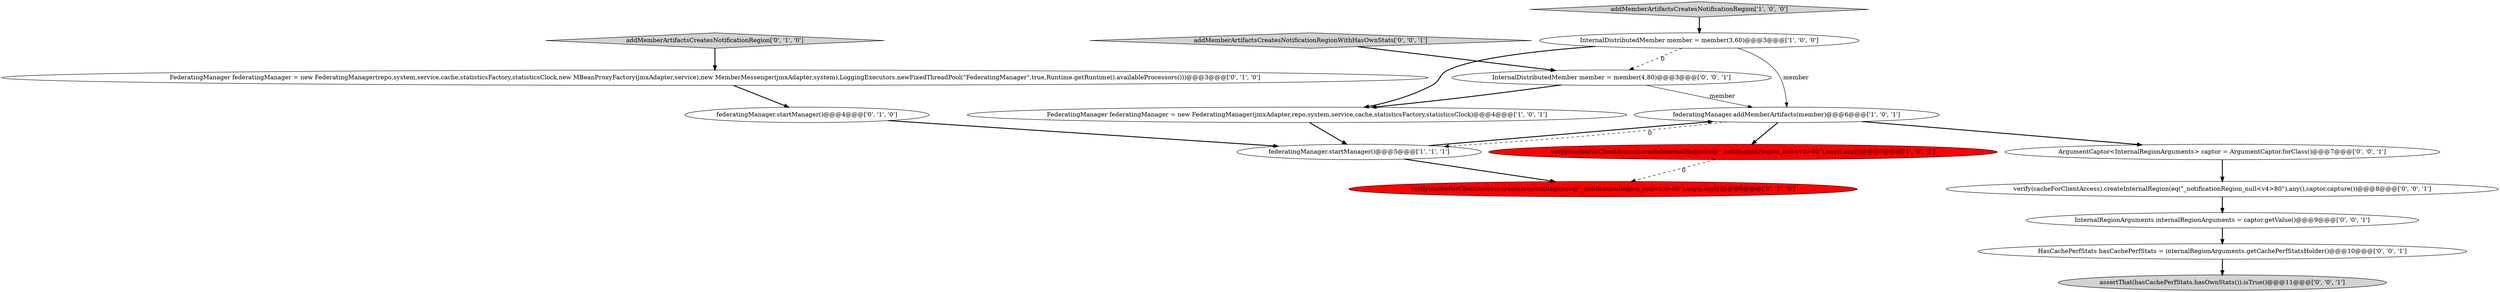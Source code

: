digraph {
13 [style = filled, label = "HasCachePerfStats hasCachePerfStats = internalRegionArguments.getCachePerfStatsHolder()@@@10@@@['0', '0', '1']", fillcolor = white, shape = ellipse image = "AAA0AAABBB3BBB"];
7 [style = filled, label = "verify(cacheForClientAccess).createInternalRegion(eq(\"_notificationRegion_null<v3>60\"),any(),any())@@@6@@@['0', '1', '0']", fillcolor = red, shape = ellipse image = "AAA1AAABBB2BBB"];
15 [style = filled, label = "addMemberArtifactsCreatesNotificationRegionWithHasOwnStats['0', '0', '1']", fillcolor = lightgray, shape = diamond image = "AAA0AAABBB3BBB"];
8 [style = filled, label = "addMemberArtifactsCreatesNotificationRegion['0', '1', '0']", fillcolor = lightgray, shape = diamond image = "AAA0AAABBB2BBB"];
5 [style = filled, label = "addMemberArtifactsCreatesNotificationRegion['1', '0', '0']", fillcolor = lightgray, shape = diamond image = "AAA0AAABBB1BBB"];
6 [style = filled, label = "FederatingManager federatingManager = new FederatingManager(repo,system,service,cache,statisticsFactory,statisticsClock,new MBeanProxyFactory(jmxAdapter,service),new MemberMessenger(jmxAdapter,system),LoggingExecutors.newFixedThreadPool(\"FederatingManager\",true,Runtime.getRuntime().availableProcessors()))@@@3@@@['0', '1', '0']", fillcolor = white, shape = ellipse image = "AAA0AAABBB2BBB"];
2 [style = filled, label = "federatingManager.addMemberArtifacts(member)@@@6@@@['1', '0', '1']", fillcolor = white, shape = ellipse image = "AAA0AAABBB1BBB"];
9 [style = filled, label = "federatingManager.startManager()@@@4@@@['0', '1', '0']", fillcolor = white, shape = ellipse image = "AAA0AAABBB2BBB"];
11 [style = filled, label = "ArgumentCaptor<InternalRegionArguments> captor = ArgumentCaptor.forClass()@@@7@@@['0', '0', '1']", fillcolor = white, shape = ellipse image = "AAA0AAABBB3BBB"];
14 [style = filled, label = "verify(cacheForClientAccess).createInternalRegion(eq(\"_notificationRegion_null<v4>80\"),any(),captor.capture())@@@8@@@['0', '0', '1']", fillcolor = white, shape = ellipse image = "AAA0AAABBB3BBB"];
12 [style = filled, label = "assertThat(hasCachePerfStats.hasOwnStats()).isTrue()@@@11@@@['0', '0', '1']", fillcolor = lightgray, shape = ellipse image = "AAA0AAABBB3BBB"];
1 [style = filled, label = "InternalDistributedMember member = member(3,60)@@@3@@@['1', '0', '0']", fillcolor = white, shape = ellipse image = "AAA0AAABBB1BBB"];
16 [style = filled, label = "InternalRegionArguments internalRegionArguments = captor.getValue()@@@9@@@['0', '0', '1']", fillcolor = white, shape = ellipse image = "AAA0AAABBB3BBB"];
4 [style = filled, label = "verify(cacheForClientAccess).createInternalRegion(eq(\"_notificationRegion_null<v3>60\"),any(),any())@@@7@@@['1', '0', '0']", fillcolor = red, shape = ellipse image = "AAA1AAABBB1BBB"];
3 [style = filled, label = "FederatingManager federatingManager = new FederatingManager(jmxAdapter,repo,system,service,cache,statisticsFactory,statisticsClock)@@@4@@@['1', '0', '1']", fillcolor = white, shape = ellipse image = "AAA0AAABBB1BBB"];
0 [style = filled, label = "federatingManager.startManager()@@@5@@@['1', '1', '1']", fillcolor = white, shape = ellipse image = "AAA0AAABBB1BBB"];
10 [style = filled, label = "InternalDistributedMember member = member(4,80)@@@3@@@['0', '0', '1']", fillcolor = white, shape = ellipse image = "AAA0AAABBB3BBB"];
14->16 [style = bold, label=""];
16->13 [style = bold, label=""];
15->10 [style = bold, label=""];
10->2 [style = solid, label="member"];
9->0 [style = bold, label=""];
11->14 [style = bold, label=""];
0->2 [style = bold, label=""];
1->3 [style = bold, label=""];
10->3 [style = bold, label=""];
8->6 [style = bold, label=""];
1->10 [style = dashed, label="0"];
2->4 [style = bold, label=""];
3->0 [style = bold, label=""];
0->7 [style = bold, label=""];
5->1 [style = bold, label=""];
13->12 [style = bold, label=""];
2->0 [style = dashed, label="0"];
1->2 [style = solid, label="member"];
4->7 [style = dashed, label="0"];
6->9 [style = bold, label=""];
2->11 [style = bold, label=""];
}
